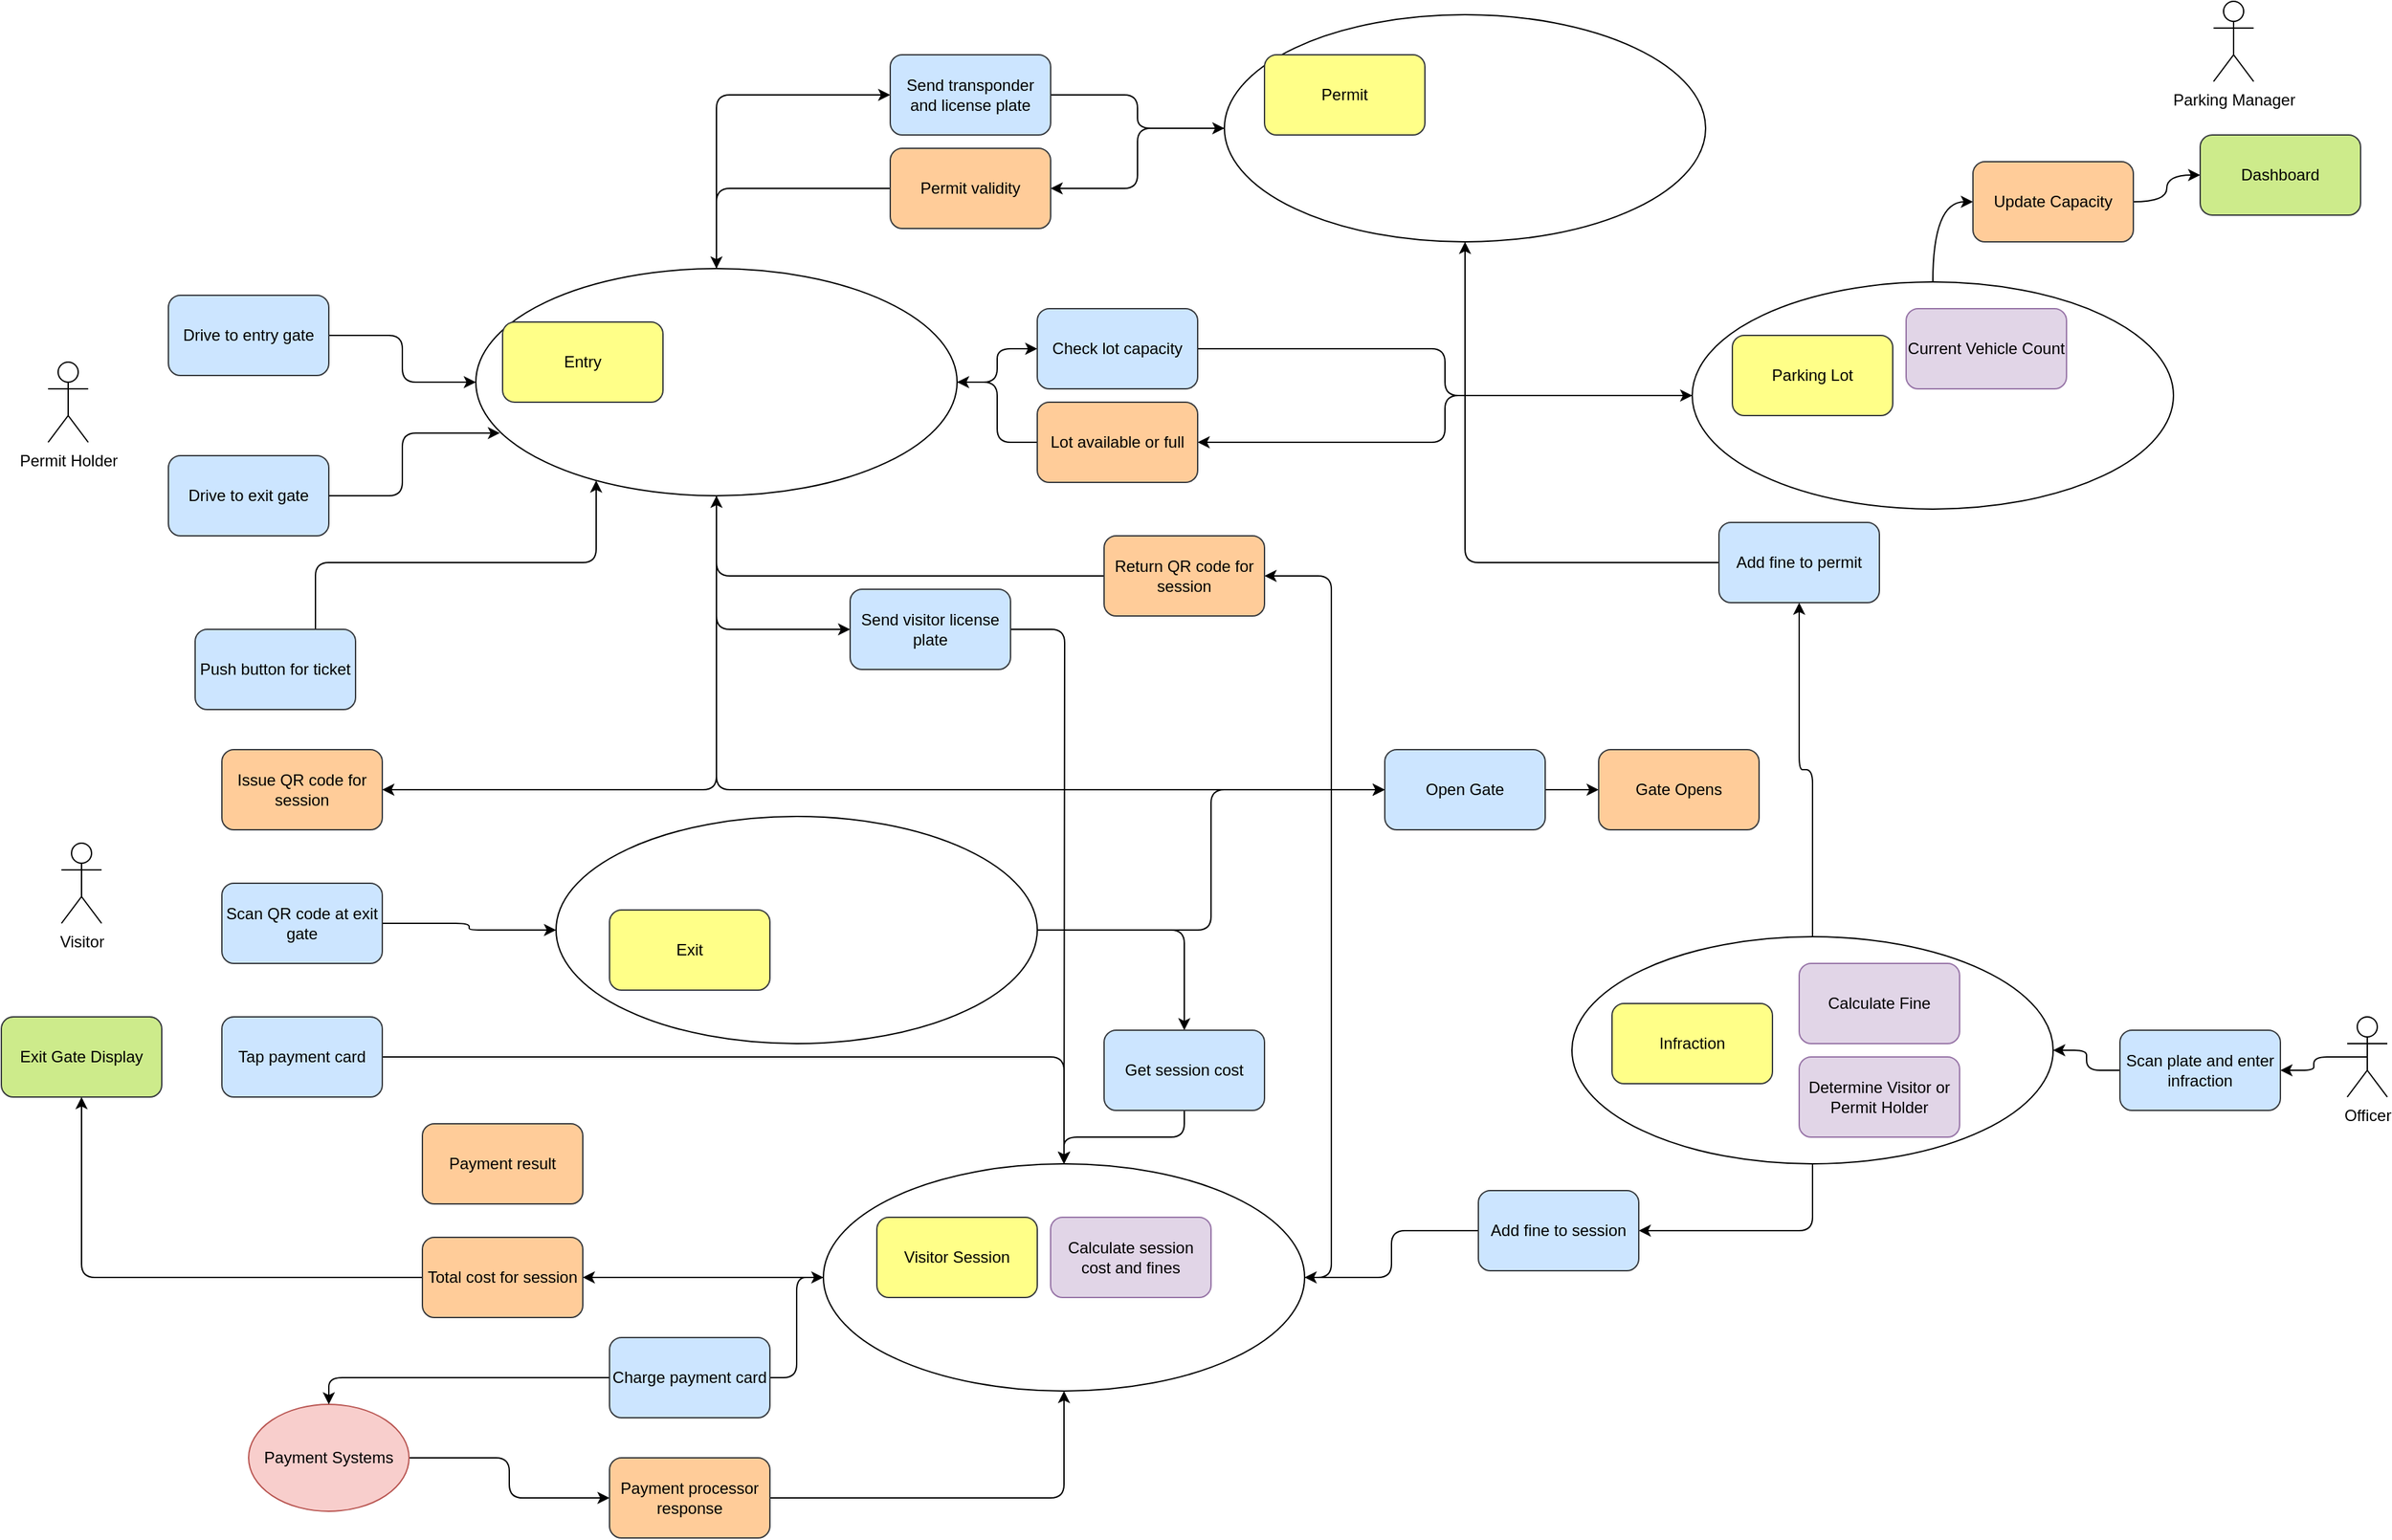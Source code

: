 <mxfile version="24.7.17">
  <diagram name="Page-1" id="BiQQQq4fD9bIqkAkqIk_">
    <mxGraphModel dx="1793" dy="1104" grid="1" gridSize="10" guides="1" tooltips="1" connect="1" arrows="1" fold="1" page="1" pageScale="1" pageWidth="1920" pageHeight="1200" math="0" shadow="0">
      <root>
        <mxCell id="0" />
        <mxCell id="1" parent="0" />
        <mxCell id="dM4KhiI33vJd0EmOxdA6-75" style="edgeStyle=orthogonalEdgeStyle;rounded=1;orthogonalLoop=1;jettySize=auto;html=1;exitX=0;exitY=0.5;exitDx=0;exitDy=0;entryX=1;entryY=0.5;entryDx=0;entryDy=0;" edge="1" parent="1" source="dM4KhiI33vJd0EmOxdA6-19" target="dM4KhiI33vJd0EmOxdA6-9">
          <mxGeometry relative="1" as="geometry" />
        </mxCell>
        <mxCell id="dM4KhiI33vJd0EmOxdA6-19" value="" style="ellipse;whiteSpace=wrap;html=1;fillColor=none;rounded=1;" vertex="1" parent="1">
          <mxGeometry x="1300" y="300" width="360" height="170" as="geometry" />
        </mxCell>
        <mxCell id="dM4KhiI33vJd0EmOxdA6-70" style="edgeStyle=orthogonalEdgeStyle;rounded=1;orthogonalLoop=1;jettySize=auto;html=1;exitX=0;exitY=0.5;exitDx=0;exitDy=0;entryX=1;entryY=0.5;entryDx=0;entryDy=0;" edge="1" parent="1" source="dM4KhiI33vJd0EmOxdA6-23" target="dM4KhiI33vJd0EmOxdA6-10">
          <mxGeometry relative="1" as="geometry" />
        </mxCell>
        <mxCell id="dM4KhiI33vJd0EmOxdA6-23" value="" style="ellipse;whiteSpace=wrap;html=1;fillColor=none;rounded=1;" vertex="1" parent="1">
          <mxGeometry x="950" y="100" width="360" height="170" as="geometry" />
        </mxCell>
        <mxCell id="dM4KhiI33vJd0EmOxdA6-66" style="edgeStyle=orthogonalEdgeStyle;rounded=1;orthogonalLoop=1;jettySize=auto;html=1;exitX=0.5;exitY=0;exitDx=0;exitDy=0;entryX=0;entryY=0.5;entryDx=0;entryDy=0;" edge="1" parent="1" source="dM4KhiI33vJd0EmOxdA6-16" target="dM4KhiI33vJd0EmOxdA6-7">
          <mxGeometry relative="1" as="geometry" />
        </mxCell>
        <mxCell id="dM4KhiI33vJd0EmOxdA6-71" style="edgeStyle=orthogonalEdgeStyle;rounded=1;orthogonalLoop=1;jettySize=auto;html=1;exitX=1;exitY=0.5;exitDx=0;exitDy=0;entryX=0;entryY=0.5;entryDx=0;entryDy=0;" edge="1" parent="1" source="dM4KhiI33vJd0EmOxdA6-16" target="dM4KhiI33vJd0EmOxdA6-8">
          <mxGeometry relative="1" as="geometry" />
        </mxCell>
        <mxCell id="dM4KhiI33vJd0EmOxdA6-80" style="edgeStyle=orthogonalEdgeStyle;rounded=1;orthogonalLoop=1;jettySize=auto;html=1;exitX=0.5;exitY=1;exitDx=0;exitDy=0;entryX=0;entryY=0.5;entryDx=0;entryDy=0;" edge="1" parent="1" source="dM4KhiI33vJd0EmOxdA6-16" target="dM4KhiI33vJd0EmOxdA6-2">
          <mxGeometry relative="1" as="geometry" />
        </mxCell>
        <mxCell id="dM4KhiI33vJd0EmOxdA6-81" style="edgeStyle=orthogonalEdgeStyle;rounded=1;orthogonalLoop=1;jettySize=auto;html=1;exitX=0.5;exitY=1;exitDx=0;exitDy=0;entryX=0;entryY=0.5;entryDx=0;entryDy=0;" edge="1" parent="1" source="dM4KhiI33vJd0EmOxdA6-16" target="dM4KhiI33vJd0EmOxdA6-3">
          <mxGeometry relative="1" as="geometry" />
        </mxCell>
        <mxCell id="dM4KhiI33vJd0EmOxdA6-16" value="" style="ellipse;whiteSpace=wrap;html=1;fillColor=none;rounded=1;" vertex="1" parent="1">
          <mxGeometry x="390" y="290" width="360" height="170" as="geometry" />
        </mxCell>
        <mxCell id="dM4KhiI33vJd0EmOxdA6-84" style="edgeStyle=orthogonalEdgeStyle;rounded=1;orthogonalLoop=1;jettySize=auto;html=1;exitX=1;exitY=0.5;exitDx=0;exitDy=0;entryX=1;entryY=0.5;entryDx=0;entryDy=0;" edge="1" parent="1" source="dM4KhiI33vJd0EmOxdA6-17" target="dM4KhiI33vJd0EmOxdA6-5">
          <mxGeometry relative="1" as="geometry" />
        </mxCell>
        <mxCell id="dM4KhiI33vJd0EmOxdA6-17" value="" style="ellipse;whiteSpace=wrap;html=1;fillColor=none;rounded=1;" vertex="1" parent="1">
          <mxGeometry x="650" y="960" width="360" height="170" as="geometry" />
        </mxCell>
        <mxCell id="dM4KhiI33vJd0EmOxdA6-76" style="edgeStyle=orthogonalEdgeStyle;rounded=1;orthogonalLoop=1;jettySize=auto;html=1;exitX=0.5;exitY=0;exitDx=0;exitDy=0;" edge="1" parent="1" source="dM4KhiI33vJd0EmOxdA6-18" target="dM4KhiI33vJd0EmOxdA6-45">
          <mxGeometry relative="1" as="geometry" />
        </mxCell>
        <mxCell id="dM4KhiI33vJd0EmOxdA6-18" value="" style="ellipse;whiteSpace=wrap;html=1;fillColor=none;rounded=1;" vertex="1" parent="1">
          <mxGeometry x="1210" y="790" width="360" height="170" as="geometry" />
        </mxCell>
        <mxCell id="Vhc87LM3Tn9fcRq7plBE-1" value="Permit Holder" style="shape=umlActor;verticalLabelPosition=bottom;verticalAlign=top;html=1;rounded=1;" parent="1" vertex="1">
          <mxGeometry x="70" y="360" width="30" height="60" as="geometry" />
        </mxCell>
        <mxCell id="Vhc87LM3Tn9fcRq7plBE-2" value="Entry" style="rounded=1;whiteSpace=wrap;html=1;fillColor=#ffff88;strokeColor=#36393d;" parent="1" vertex="1">
          <mxGeometry x="410" y="330" width="120" height="60" as="geometry" />
        </mxCell>
        <mxCell id="Vhc87LM3Tn9fcRq7plBE-3" value="Drive to exit gate" style="rounded=1;whiteSpace=wrap;html=1;fillColor=#cce5ff;strokeColor=#36393d;" parent="1" vertex="1">
          <mxGeometry x="160" y="430" width="120" height="60" as="geometry" />
        </mxCell>
        <mxCell id="dM4KhiI33vJd0EmOxdA6-32" style="edgeStyle=orthogonalEdgeStyle;rounded=1;orthogonalLoop=1;jettySize=auto;html=1;exitX=1;exitY=0.5;exitDx=0;exitDy=0;" edge="1" parent="1" source="Vhc87LM3Tn9fcRq7plBE-4" target="dM4KhiI33vJd0EmOxdA6-16">
          <mxGeometry relative="1" as="geometry" />
        </mxCell>
        <mxCell id="Vhc87LM3Tn9fcRq7plBE-4" value="Drive to entry gate" style="rounded=1;whiteSpace=wrap;html=1;fillColor=#cce5ff;strokeColor=#36393d;" parent="1" vertex="1">
          <mxGeometry x="160" y="310" width="120" height="60" as="geometry" />
        </mxCell>
        <mxCell id="Vhc87LM3Tn9fcRq7plBE-5" value="Issue QR code for session" style="rounded=1;whiteSpace=wrap;html=1;fillColor=#ffcc99;strokeColor=#36393d;" parent="1" vertex="1">
          <mxGeometry x="200" y="650" width="120" height="60" as="geometry" />
        </mxCell>
        <mxCell id="dM4KhiI33vJd0EmOxdA6-34" style="edgeStyle=orthogonalEdgeStyle;rounded=1;orthogonalLoop=1;jettySize=auto;html=1;exitX=0.75;exitY=0;exitDx=0;exitDy=0;" edge="1" parent="1" source="Vhc87LM3Tn9fcRq7plBE-6" target="dM4KhiI33vJd0EmOxdA6-16">
          <mxGeometry relative="1" as="geometry">
            <mxPoint x="510" y="470" as="targetPoint" />
            <Array as="points">
              <mxPoint x="270" y="510" />
              <mxPoint x="480" y="510" />
            </Array>
          </mxGeometry>
        </mxCell>
        <mxCell id="Vhc87LM3Tn9fcRq7plBE-6" value="Push button for ticket" style="rounded=1;whiteSpace=wrap;html=1;fillColor=#cce5ff;strokeColor=#36393d;" parent="1" vertex="1">
          <mxGeometry x="180" y="560" width="120" height="60" as="geometry" />
        </mxCell>
        <mxCell id="dM4KhiI33vJd0EmOxdA6-37" style="edgeStyle=orthogonalEdgeStyle;rounded=1;orthogonalLoop=1;jettySize=auto;html=1;exitX=1;exitY=0.5;exitDx=0;exitDy=0;" edge="1" parent="1" source="Vhc87LM3Tn9fcRq7plBE-7" target="dM4KhiI33vJd0EmOxdA6-15">
          <mxGeometry relative="1" as="geometry" />
        </mxCell>
        <mxCell id="Vhc87LM3Tn9fcRq7plBE-7" value="Scan QR code at exit gate" style="rounded=1;whiteSpace=wrap;html=1;fillColor=#cce5ff;strokeColor=#36393d;" parent="1" vertex="1">
          <mxGeometry x="200" y="750" width="120" height="60" as="geometry" />
        </mxCell>
        <mxCell id="Vhc87LM3Tn9fcRq7plBE-8" value="Exit Gate Display" style="rounded=1;whiteSpace=wrap;html=1;fillColor=#cdeb8b;strokeColor=#36393d;" parent="1" vertex="1">
          <mxGeometry x="35" y="850" width="120" height="60" as="geometry" />
        </mxCell>
        <mxCell id="dM4KhiI33vJd0EmOxdA6-56" style="edgeStyle=orthogonalEdgeStyle;rounded=1;orthogonalLoop=1;jettySize=auto;html=1;exitX=0;exitY=0.5;exitDx=0;exitDy=0;entryX=0.5;entryY=1;entryDx=0;entryDy=0;" edge="1" parent="1" source="Vhc87LM3Tn9fcRq7plBE-9" target="Vhc87LM3Tn9fcRq7plBE-8">
          <mxGeometry relative="1" as="geometry" />
        </mxCell>
        <mxCell id="Vhc87LM3Tn9fcRq7plBE-9" value="Total cost for session" style="rounded=1;whiteSpace=wrap;html=1;fillColor=#ffcc99;strokeColor=#36393d;" parent="1" vertex="1">
          <mxGeometry x="350" y="1015" width="120" height="60" as="geometry" />
        </mxCell>
        <mxCell id="Vhc87LM3Tn9fcRq7plBE-11" value="Visitor" style="shape=umlActor;verticalLabelPosition=bottom;verticalAlign=top;html=1;rounded=1;" parent="1" vertex="1">
          <mxGeometry x="80" y="720" width="30" height="60" as="geometry" />
        </mxCell>
        <mxCell id="dM4KhiI33vJd0EmOxdA6-78" style="edgeStyle=orthogonalEdgeStyle;rounded=1;orthogonalLoop=1;jettySize=auto;html=1;exitX=1;exitY=0.5;exitDx=0;exitDy=0;entryX=0;entryY=0.5;entryDx=0;entryDy=0;" edge="1" parent="1" source="dM4KhiI33vJd0EmOxdA6-2" target="dM4KhiI33vJd0EmOxdA6-4">
          <mxGeometry relative="1" as="geometry" />
        </mxCell>
        <mxCell id="dM4KhiI33vJd0EmOxdA6-2" value="Open Gate" style="rounded=1;whiteSpace=wrap;html=1;fillColor=#cce5ff;strokeColor=#36393d;" vertex="1" parent="1">
          <mxGeometry x="1070" y="650" width="120" height="60" as="geometry" />
        </mxCell>
        <mxCell id="dM4KhiI33vJd0EmOxdA6-82" style="edgeStyle=orthogonalEdgeStyle;rounded=1;orthogonalLoop=1;jettySize=auto;html=1;exitX=1;exitY=0.5;exitDx=0;exitDy=0;" edge="1" parent="1" source="dM4KhiI33vJd0EmOxdA6-3">
          <mxGeometry relative="1" as="geometry">
            <mxPoint x="830" y="960" as="targetPoint" />
          </mxGeometry>
        </mxCell>
        <mxCell id="dM4KhiI33vJd0EmOxdA6-3" value="Send visitor license plate" style="rounded=1;whiteSpace=wrap;html=1;fillColor=#cce5ff;strokeColor=#36393d;" vertex="1" parent="1">
          <mxGeometry x="670" y="530" width="120" height="60" as="geometry" />
        </mxCell>
        <mxCell id="dM4KhiI33vJd0EmOxdA6-4" value="Gate Opens" style="rounded=1;whiteSpace=wrap;html=1;fillColor=#ffcc99;strokeColor=#36393d;" vertex="1" parent="1">
          <mxGeometry x="1230" y="650" width="120" height="60" as="geometry" />
        </mxCell>
        <mxCell id="dM4KhiI33vJd0EmOxdA6-83" style="edgeStyle=orthogonalEdgeStyle;rounded=1;orthogonalLoop=1;jettySize=auto;html=1;exitX=0;exitY=0.5;exitDx=0;exitDy=0;entryX=0.5;entryY=1;entryDx=0;entryDy=0;" edge="1" parent="1" source="dM4KhiI33vJd0EmOxdA6-5" target="dM4KhiI33vJd0EmOxdA6-16">
          <mxGeometry relative="1" as="geometry" />
        </mxCell>
        <mxCell id="dM4KhiI33vJd0EmOxdA6-5" value="Return QR code for session" style="rounded=1;whiteSpace=wrap;html=1;fillColor=#ffcc99;strokeColor=#36393d;" vertex="1" parent="1">
          <mxGeometry x="860" y="490" width="120" height="60" as="geometry" />
        </mxCell>
        <mxCell id="dM4KhiI33vJd0EmOxdA6-63" style="edgeStyle=orthogonalEdgeStyle;rounded=1;orthogonalLoop=1;jettySize=auto;html=1;exitX=1;exitY=0.5;exitDx=0;exitDy=0;entryX=0;entryY=0.5;entryDx=0;entryDy=0;" edge="1" parent="1" source="dM4KhiI33vJd0EmOxdA6-6" target="dM4KhiI33vJd0EmOxdA6-60">
          <mxGeometry relative="1" as="geometry" />
        </mxCell>
        <mxCell id="dM4KhiI33vJd0EmOxdA6-6" value="Payment Systems" style="ellipse;whiteSpace=wrap;html=1;fillColor=#f8cecc;strokeColor=#b85450;rounded=1;" vertex="1" parent="1">
          <mxGeometry x="220" y="1140" width="120" height="80" as="geometry" />
        </mxCell>
        <mxCell id="dM4KhiI33vJd0EmOxdA6-68" style="edgeStyle=orthogonalEdgeStyle;rounded=1;orthogonalLoop=1;jettySize=auto;html=1;exitX=1;exitY=0.5;exitDx=0;exitDy=0;" edge="1" parent="1" source="dM4KhiI33vJd0EmOxdA6-7" target="dM4KhiI33vJd0EmOxdA6-23">
          <mxGeometry relative="1" as="geometry" />
        </mxCell>
        <mxCell id="dM4KhiI33vJd0EmOxdA6-7" value="Send transponder and license plate" style="rounded=1;whiteSpace=wrap;html=1;fillColor=#cce5ff;strokeColor=#36393d;" vertex="1" parent="1">
          <mxGeometry x="700" y="130" width="120" height="60" as="geometry" />
        </mxCell>
        <mxCell id="dM4KhiI33vJd0EmOxdA6-79" style="edgeStyle=orthogonalEdgeStyle;rounded=1;orthogonalLoop=1;jettySize=auto;html=1;exitX=1;exitY=0.5;exitDx=0;exitDy=0;entryX=0;entryY=0.5;entryDx=0;entryDy=0;" edge="1" parent="1" source="dM4KhiI33vJd0EmOxdA6-15" target="dM4KhiI33vJd0EmOxdA6-2">
          <mxGeometry relative="1" as="geometry" />
        </mxCell>
        <mxCell id="dM4KhiI33vJd0EmOxdA6-15" value="" style="ellipse;whiteSpace=wrap;html=1;fillColor=none;rounded=1;" vertex="1" parent="1">
          <mxGeometry x="450" y="700" width="360" height="170" as="geometry" />
        </mxCell>
        <mxCell id="dM4KhiI33vJd0EmOxdA6-74" style="edgeStyle=orthogonalEdgeStyle;rounded=1;orthogonalLoop=1;jettySize=auto;html=1;exitX=1;exitY=0.5;exitDx=0;exitDy=0;entryX=0;entryY=0.5;entryDx=0;entryDy=0;" edge="1" parent="1" source="dM4KhiI33vJd0EmOxdA6-8" target="dM4KhiI33vJd0EmOxdA6-19">
          <mxGeometry relative="1" as="geometry" />
        </mxCell>
        <mxCell id="dM4KhiI33vJd0EmOxdA6-8" value="Check lot capacity" style="rounded=1;whiteSpace=wrap;html=1;fillColor=#cce5ff;strokeColor=#36393d;" vertex="1" parent="1">
          <mxGeometry x="810" y="320" width="120" height="60" as="geometry" />
        </mxCell>
        <mxCell id="dM4KhiI33vJd0EmOxdA6-73" style="edgeStyle=orthogonalEdgeStyle;rounded=1;orthogonalLoop=1;jettySize=auto;html=1;exitX=0;exitY=0.5;exitDx=0;exitDy=0;entryX=1;entryY=0.5;entryDx=0;entryDy=0;" edge="1" parent="1" source="dM4KhiI33vJd0EmOxdA6-9" target="dM4KhiI33vJd0EmOxdA6-16">
          <mxGeometry relative="1" as="geometry" />
        </mxCell>
        <mxCell id="dM4KhiI33vJd0EmOxdA6-9" value="Lot available or full" style="rounded=1;whiteSpace=wrap;html=1;fillColor=#ffcc99;strokeColor=#36393d;" vertex="1" parent="1">
          <mxGeometry x="810" y="390" width="120" height="60" as="geometry" />
        </mxCell>
        <mxCell id="dM4KhiI33vJd0EmOxdA6-67" style="edgeStyle=orthogonalEdgeStyle;rounded=1;orthogonalLoop=1;jettySize=auto;html=1;exitX=0;exitY=0.5;exitDx=0;exitDy=0;entryX=0.5;entryY=0;entryDx=0;entryDy=0;" edge="1" parent="1" source="dM4KhiI33vJd0EmOxdA6-10" target="dM4KhiI33vJd0EmOxdA6-16">
          <mxGeometry relative="1" as="geometry" />
        </mxCell>
        <mxCell id="dM4KhiI33vJd0EmOxdA6-10" value="Permit validity" style="rounded=1;whiteSpace=wrap;html=1;fillColor=#ffcc99;strokeColor=#36393d;" vertex="1" parent="1">
          <mxGeometry x="700" y="200" width="120" height="60" as="geometry" />
        </mxCell>
        <mxCell id="dM4KhiI33vJd0EmOxdA6-11" value="Permit" style="rounded=1;whiteSpace=wrap;html=1;fillColor=#ffff88;strokeColor=#36393d;" vertex="1" parent="1">
          <mxGeometry x="980" y="130" width="120" height="60" as="geometry" />
        </mxCell>
        <mxCell id="dM4KhiI33vJd0EmOxdA6-12" value="Visitor Session" style="rounded=1;whiteSpace=wrap;html=1;fillColor=#ffff88;strokeColor=#36393d;" vertex="1" parent="1">
          <mxGeometry x="690" y="1000" width="120" height="60" as="geometry" />
        </mxCell>
        <mxCell id="dM4KhiI33vJd0EmOxdA6-13" value="Parking Lot" style="rounded=1;whiteSpace=wrap;html=1;fillColor=#ffff88;strokeColor=#36393d;" vertex="1" parent="1">
          <mxGeometry x="1330" y="340" width="120" height="60" as="geometry" />
        </mxCell>
        <mxCell id="dM4KhiI33vJd0EmOxdA6-14" value="Infraction" style="rounded=1;whiteSpace=wrap;html=1;fillColor=#ffff88;strokeColor=#36393d;" vertex="1" parent="1">
          <mxGeometry x="1240" y="840" width="120" height="60" as="geometry" />
        </mxCell>
        <mxCell id="dM4KhiI33vJd0EmOxdA6-51" style="edgeStyle=orthogonalEdgeStyle;rounded=1;orthogonalLoop=1;jettySize=auto;html=1;exitX=1;exitY=0.5;exitDx=0;exitDy=0;entryX=0.5;entryY=0;entryDx=0;entryDy=0;" edge="1" parent="1" source="dM4KhiI33vJd0EmOxdA6-15" target="dM4KhiI33vJd0EmOxdA6-40">
          <mxGeometry relative="1" as="geometry" />
        </mxCell>
        <mxCell id="dM4KhiI33vJd0EmOxdA6-36" style="edgeStyle=orthogonalEdgeStyle;rounded=1;orthogonalLoop=1;jettySize=auto;html=1;exitX=0.5;exitY=1;exitDx=0;exitDy=0;entryX=1;entryY=0.5;entryDx=0;entryDy=0;" edge="1" parent="1" source="dM4KhiI33vJd0EmOxdA6-16" target="Vhc87LM3Tn9fcRq7plBE-5">
          <mxGeometry relative="1" as="geometry" />
        </mxCell>
        <mxCell id="dM4KhiI33vJd0EmOxdA6-55" style="edgeStyle=orthogonalEdgeStyle;rounded=1;orthogonalLoop=1;jettySize=auto;html=1;exitX=0;exitY=0.5;exitDx=0;exitDy=0;entryX=1;entryY=0.5;entryDx=0;entryDy=0;" edge="1" parent="1" source="dM4KhiI33vJd0EmOxdA6-17" target="Vhc87LM3Tn9fcRq7plBE-9">
          <mxGeometry relative="1" as="geometry" />
        </mxCell>
        <mxCell id="dM4KhiI33vJd0EmOxdA6-49" style="edgeStyle=orthogonalEdgeStyle;rounded=1;orthogonalLoop=1;jettySize=auto;html=1;exitX=0.5;exitY=1;exitDx=0;exitDy=0;entryX=1;entryY=0.5;entryDx=0;entryDy=0;" edge="1" parent="1" source="dM4KhiI33vJd0EmOxdA6-18" target="dM4KhiI33vJd0EmOxdA6-44">
          <mxGeometry relative="1" as="geometry" />
        </mxCell>
        <mxCell id="dM4KhiI33vJd0EmOxdA6-30" style="edgeStyle=orthogonalEdgeStyle;rounded=1;orthogonalLoop=1;jettySize=auto;html=1;exitX=0.5;exitY=0;exitDx=0;exitDy=0;entryX=0;entryY=0.5;entryDx=0;entryDy=0;curved=1;" edge="1" parent="1" source="dM4KhiI33vJd0EmOxdA6-19" target="dM4KhiI33vJd0EmOxdA6-27">
          <mxGeometry relative="1" as="geometry" />
        </mxCell>
        <mxCell id="dM4KhiI33vJd0EmOxdA6-20" value="Calculate Fine" style="rounded=1;whiteSpace=wrap;html=1;fillColor=#e1d5e7;strokeColor=#9673a6;" vertex="1" parent="1">
          <mxGeometry x="1380" y="810" width="120" height="60" as="geometry" />
        </mxCell>
        <mxCell id="dM4KhiI33vJd0EmOxdA6-21" value="Determine Visitor or Permit Holder" style="rounded=1;whiteSpace=wrap;html=1;fillColor=#e1d5e7;strokeColor=#9673a6;" vertex="1" parent="1">
          <mxGeometry x="1380" y="880" width="120" height="60" as="geometry" />
        </mxCell>
        <mxCell id="dM4KhiI33vJd0EmOxdA6-22" value="Current Vehicle Count" style="rounded=1;whiteSpace=wrap;html=1;fillColor=#e1d5e7;strokeColor=#9673a6;" vertex="1" parent="1">
          <mxGeometry x="1460" y="320" width="120" height="60" as="geometry" />
        </mxCell>
        <mxCell id="dM4KhiI33vJd0EmOxdA6-48" style="edgeStyle=orthogonalEdgeStyle;rounded=1;orthogonalLoop=1;jettySize=auto;html=1;exitX=0.5;exitY=0.5;exitDx=0;exitDy=0;exitPerimeter=0;entryX=1;entryY=0.5;entryDx=0;entryDy=0;" edge="1" parent="1" source="dM4KhiI33vJd0EmOxdA6-24" target="dM4KhiI33vJd0EmOxdA6-43">
          <mxGeometry relative="1" as="geometry" />
        </mxCell>
        <mxCell id="dM4KhiI33vJd0EmOxdA6-24" value="Officer" style="shape=umlActor;verticalLabelPosition=bottom;verticalAlign=top;html=1;outlineConnect=0;rounded=1;" vertex="1" parent="1">
          <mxGeometry x="1790" y="850" width="30" height="60" as="geometry" />
        </mxCell>
        <mxCell id="dM4KhiI33vJd0EmOxdA6-25" value="Dashboard" style="rounded=1;whiteSpace=wrap;html=1;fillColor=#cdeb8b;strokeColor=#36393d;" vertex="1" parent="1">
          <mxGeometry x="1680" y="190" width="120" height="60" as="geometry" />
        </mxCell>
        <mxCell id="dM4KhiI33vJd0EmOxdA6-29" style="edgeStyle=orthogonalEdgeStyle;rounded=1;orthogonalLoop=1;jettySize=auto;html=1;exitX=1;exitY=0.5;exitDx=0;exitDy=0;entryX=0;entryY=0.5;entryDx=0;entryDy=0;curved=1;" edge="1" parent="1" source="dM4KhiI33vJd0EmOxdA6-27" target="dM4KhiI33vJd0EmOxdA6-25">
          <mxGeometry relative="1" as="geometry" />
        </mxCell>
        <mxCell id="dM4KhiI33vJd0EmOxdA6-27" value="Update Capacity" style="rounded=1;whiteSpace=wrap;html=1;fillColor=#ffcc99;strokeColor=#36393d;" vertex="1" parent="1">
          <mxGeometry x="1510" y="210" width="120" height="60" as="geometry" />
        </mxCell>
        <mxCell id="dM4KhiI33vJd0EmOxdA6-28" value="Parking Manager" style="shape=umlActor;verticalLabelPosition=bottom;verticalAlign=top;html=1;outlineConnect=0;rounded=1;" vertex="1" parent="1">
          <mxGeometry x="1690" y="90" width="30" height="60" as="geometry" />
        </mxCell>
        <mxCell id="dM4KhiI33vJd0EmOxdA6-33" style="edgeStyle=orthogonalEdgeStyle;rounded=1;orthogonalLoop=1;jettySize=auto;html=1;exitX=1;exitY=0.5;exitDx=0;exitDy=0;entryX=0.05;entryY=0.724;entryDx=0;entryDy=0;entryPerimeter=0;" edge="1" parent="1" source="Vhc87LM3Tn9fcRq7plBE-3" target="dM4KhiI33vJd0EmOxdA6-16">
          <mxGeometry relative="1" as="geometry" />
        </mxCell>
        <mxCell id="dM4KhiI33vJd0EmOxdA6-53" style="edgeStyle=orthogonalEdgeStyle;rounded=1;orthogonalLoop=1;jettySize=auto;html=1;exitX=0.5;exitY=1;exitDx=0;exitDy=0;entryX=0.5;entryY=0;entryDx=0;entryDy=0;" edge="1" parent="1" source="dM4KhiI33vJd0EmOxdA6-40" target="dM4KhiI33vJd0EmOxdA6-17">
          <mxGeometry relative="1" as="geometry" />
        </mxCell>
        <mxCell id="dM4KhiI33vJd0EmOxdA6-40" value="Get session cost" style="rounded=1;whiteSpace=wrap;html=1;fillColor=#cce5ff;strokeColor=#36393d;" vertex="1" parent="1">
          <mxGeometry x="860" y="860" width="120" height="60" as="geometry" />
        </mxCell>
        <mxCell id="dM4KhiI33vJd0EmOxdA6-46" style="edgeStyle=orthogonalEdgeStyle;rounded=1;orthogonalLoop=1;jettySize=auto;html=1;exitX=0;exitY=0.5;exitDx=0;exitDy=0;" edge="1" parent="1" source="dM4KhiI33vJd0EmOxdA6-43" target="dM4KhiI33vJd0EmOxdA6-18">
          <mxGeometry relative="1" as="geometry" />
        </mxCell>
        <mxCell id="dM4KhiI33vJd0EmOxdA6-43" value="Scan plate and enter infraction" style="rounded=1;whiteSpace=wrap;html=1;fillColor=#cce5ff;strokeColor=#36393d;" vertex="1" parent="1">
          <mxGeometry x="1620" y="860" width="120" height="60" as="geometry" />
        </mxCell>
        <mxCell id="dM4KhiI33vJd0EmOxdA6-50" style="edgeStyle=orthogonalEdgeStyle;rounded=1;orthogonalLoop=1;jettySize=auto;html=1;exitX=0;exitY=0.5;exitDx=0;exitDy=0;entryX=1;entryY=0.5;entryDx=0;entryDy=0;" edge="1" parent="1" source="dM4KhiI33vJd0EmOxdA6-44" target="dM4KhiI33vJd0EmOxdA6-17">
          <mxGeometry relative="1" as="geometry" />
        </mxCell>
        <mxCell id="dM4KhiI33vJd0EmOxdA6-44" value="Add fine to session" style="rounded=1;whiteSpace=wrap;html=1;fillColor=#cce5ff;strokeColor=#36393d;" vertex="1" parent="1">
          <mxGeometry x="1140" y="980" width="120" height="60" as="geometry" />
        </mxCell>
        <mxCell id="dM4KhiI33vJd0EmOxdA6-77" style="edgeStyle=orthogonalEdgeStyle;rounded=1;orthogonalLoop=1;jettySize=auto;html=1;exitX=0;exitY=0.5;exitDx=0;exitDy=0;entryX=0.5;entryY=1;entryDx=0;entryDy=0;" edge="1" parent="1" source="dM4KhiI33vJd0EmOxdA6-45" target="dM4KhiI33vJd0EmOxdA6-23">
          <mxGeometry relative="1" as="geometry" />
        </mxCell>
        <mxCell id="dM4KhiI33vJd0EmOxdA6-45" value="Add fine to permit" style="rounded=1;whiteSpace=wrap;html=1;fillColor=#cce5ff;strokeColor=#36393d;" vertex="1" parent="1">
          <mxGeometry x="1320" y="480" width="120" height="60" as="geometry" />
        </mxCell>
        <mxCell id="dM4KhiI33vJd0EmOxdA6-54" value="Calculate session cost and fines" style="rounded=1;whiteSpace=wrap;html=1;fillColor=#e1d5e7;strokeColor=#9673a6;" vertex="1" parent="1">
          <mxGeometry x="820" y="1000" width="120" height="60" as="geometry" />
        </mxCell>
        <mxCell id="Vhc87LM3Tn9fcRq7plBE-10" value="Exit" style="rounded=1;whiteSpace=wrap;html=1;fillColor=#ffff88;strokeColor=#36393d;" parent="1" vertex="1">
          <mxGeometry x="490" y="770" width="120" height="60" as="geometry" />
        </mxCell>
        <mxCell id="dM4KhiI33vJd0EmOxdA6-58" style="edgeStyle=orthogonalEdgeStyle;rounded=1;orthogonalLoop=1;jettySize=auto;html=1;exitX=1;exitY=0.5;exitDx=0;exitDy=0;" edge="1" parent="1" source="dM4KhiI33vJd0EmOxdA6-57" target="dM4KhiI33vJd0EmOxdA6-17">
          <mxGeometry relative="1" as="geometry" />
        </mxCell>
        <mxCell id="dM4KhiI33vJd0EmOxdA6-57" value="Tap payment card" style="rounded=1;whiteSpace=wrap;html=1;fillColor=#cce5ff;strokeColor=#36393d;" vertex="1" parent="1">
          <mxGeometry x="200" y="850" width="120" height="60" as="geometry" />
        </mxCell>
        <mxCell id="dM4KhiI33vJd0EmOxdA6-61" style="edgeStyle=orthogonalEdgeStyle;rounded=1;orthogonalLoop=1;jettySize=auto;html=1;exitX=1;exitY=0.5;exitDx=0;exitDy=0;entryX=0;entryY=0.5;entryDx=0;entryDy=0;" edge="1" parent="1" source="dM4KhiI33vJd0EmOxdA6-59" target="dM4KhiI33vJd0EmOxdA6-17">
          <mxGeometry relative="1" as="geometry" />
        </mxCell>
        <mxCell id="dM4KhiI33vJd0EmOxdA6-62" style="edgeStyle=orthogonalEdgeStyle;rounded=1;orthogonalLoop=1;jettySize=auto;html=1;exitX=0;exitY=0.5;exitDx=0;exitDy=0;entryX=0.5;entryY=0;entryDx=0;entryDy=0;" edge="1" parent="1" source="dM4KhiI33vJd0EmOxdA6-59" target="dM4KhiI33vJd0EmOxdA6-6">
          <mxGeometry relative="1" as="geometry" />
        </mxCell>
        <mxCell id="dM4KhiI33vJd0EmOxdA6-59" value="Charge payment card" style="rounded=1;whiteSpace=wrap;html=1;fillColor=#cce5ff;strokeColor=#36393d;" vertex="1" parent="1">
          <mxGeometry x="490" y="1090" width="120" height="60" as="geometry" />
        </mxCell>
        <mxCell id="dM4KhiI33vJd0EmOxdA6-64" style="edgeStyle=orthogonalEdgeStyle;rounded=1;orthogonalLoop=1;jettySize=auto;html=1;exitX=1;exitY=0.5;exitDx=0;exitDy=0;entryX=0.5;entryY=1;entryDx=0;entryDy=0;" edge="1" parent="1" source="dM4KhiI33vJd0EmOxdA6-60" target="dM4KhiI33vJd0EmOxdA6-17">
          <mxGeometry relative="1" as="geometry" />
        </mxCell>
        <mxCell id="dM4KhiI33vJd0EmOxdA6-60" value="Payment processor response" style="rounded=1;whiteSpace=wrap;html=1;fillColor=#ffcc99;strokeColor=#36393d;" vertex="1" parent="1">
          <mxGeometry x="490" y="1180" width="120" height="60" as="geometry" />
        </mxCell>
        <mxCell id="dM4KhiI33vJd0EmOxdA6-65" value="Payment result" style="rounded=1;whiteSpace=wrap;html=1;fillColor=#ffcc99;strokeColor=#36393d;" vertex="1" parent="1">
          <mxGeometry x="350" y="930" width="120" height="60" as="geometry" />
        </mxCell>
      </root>
    </mxGraphModel>
  </diagram>
</mxfile>
